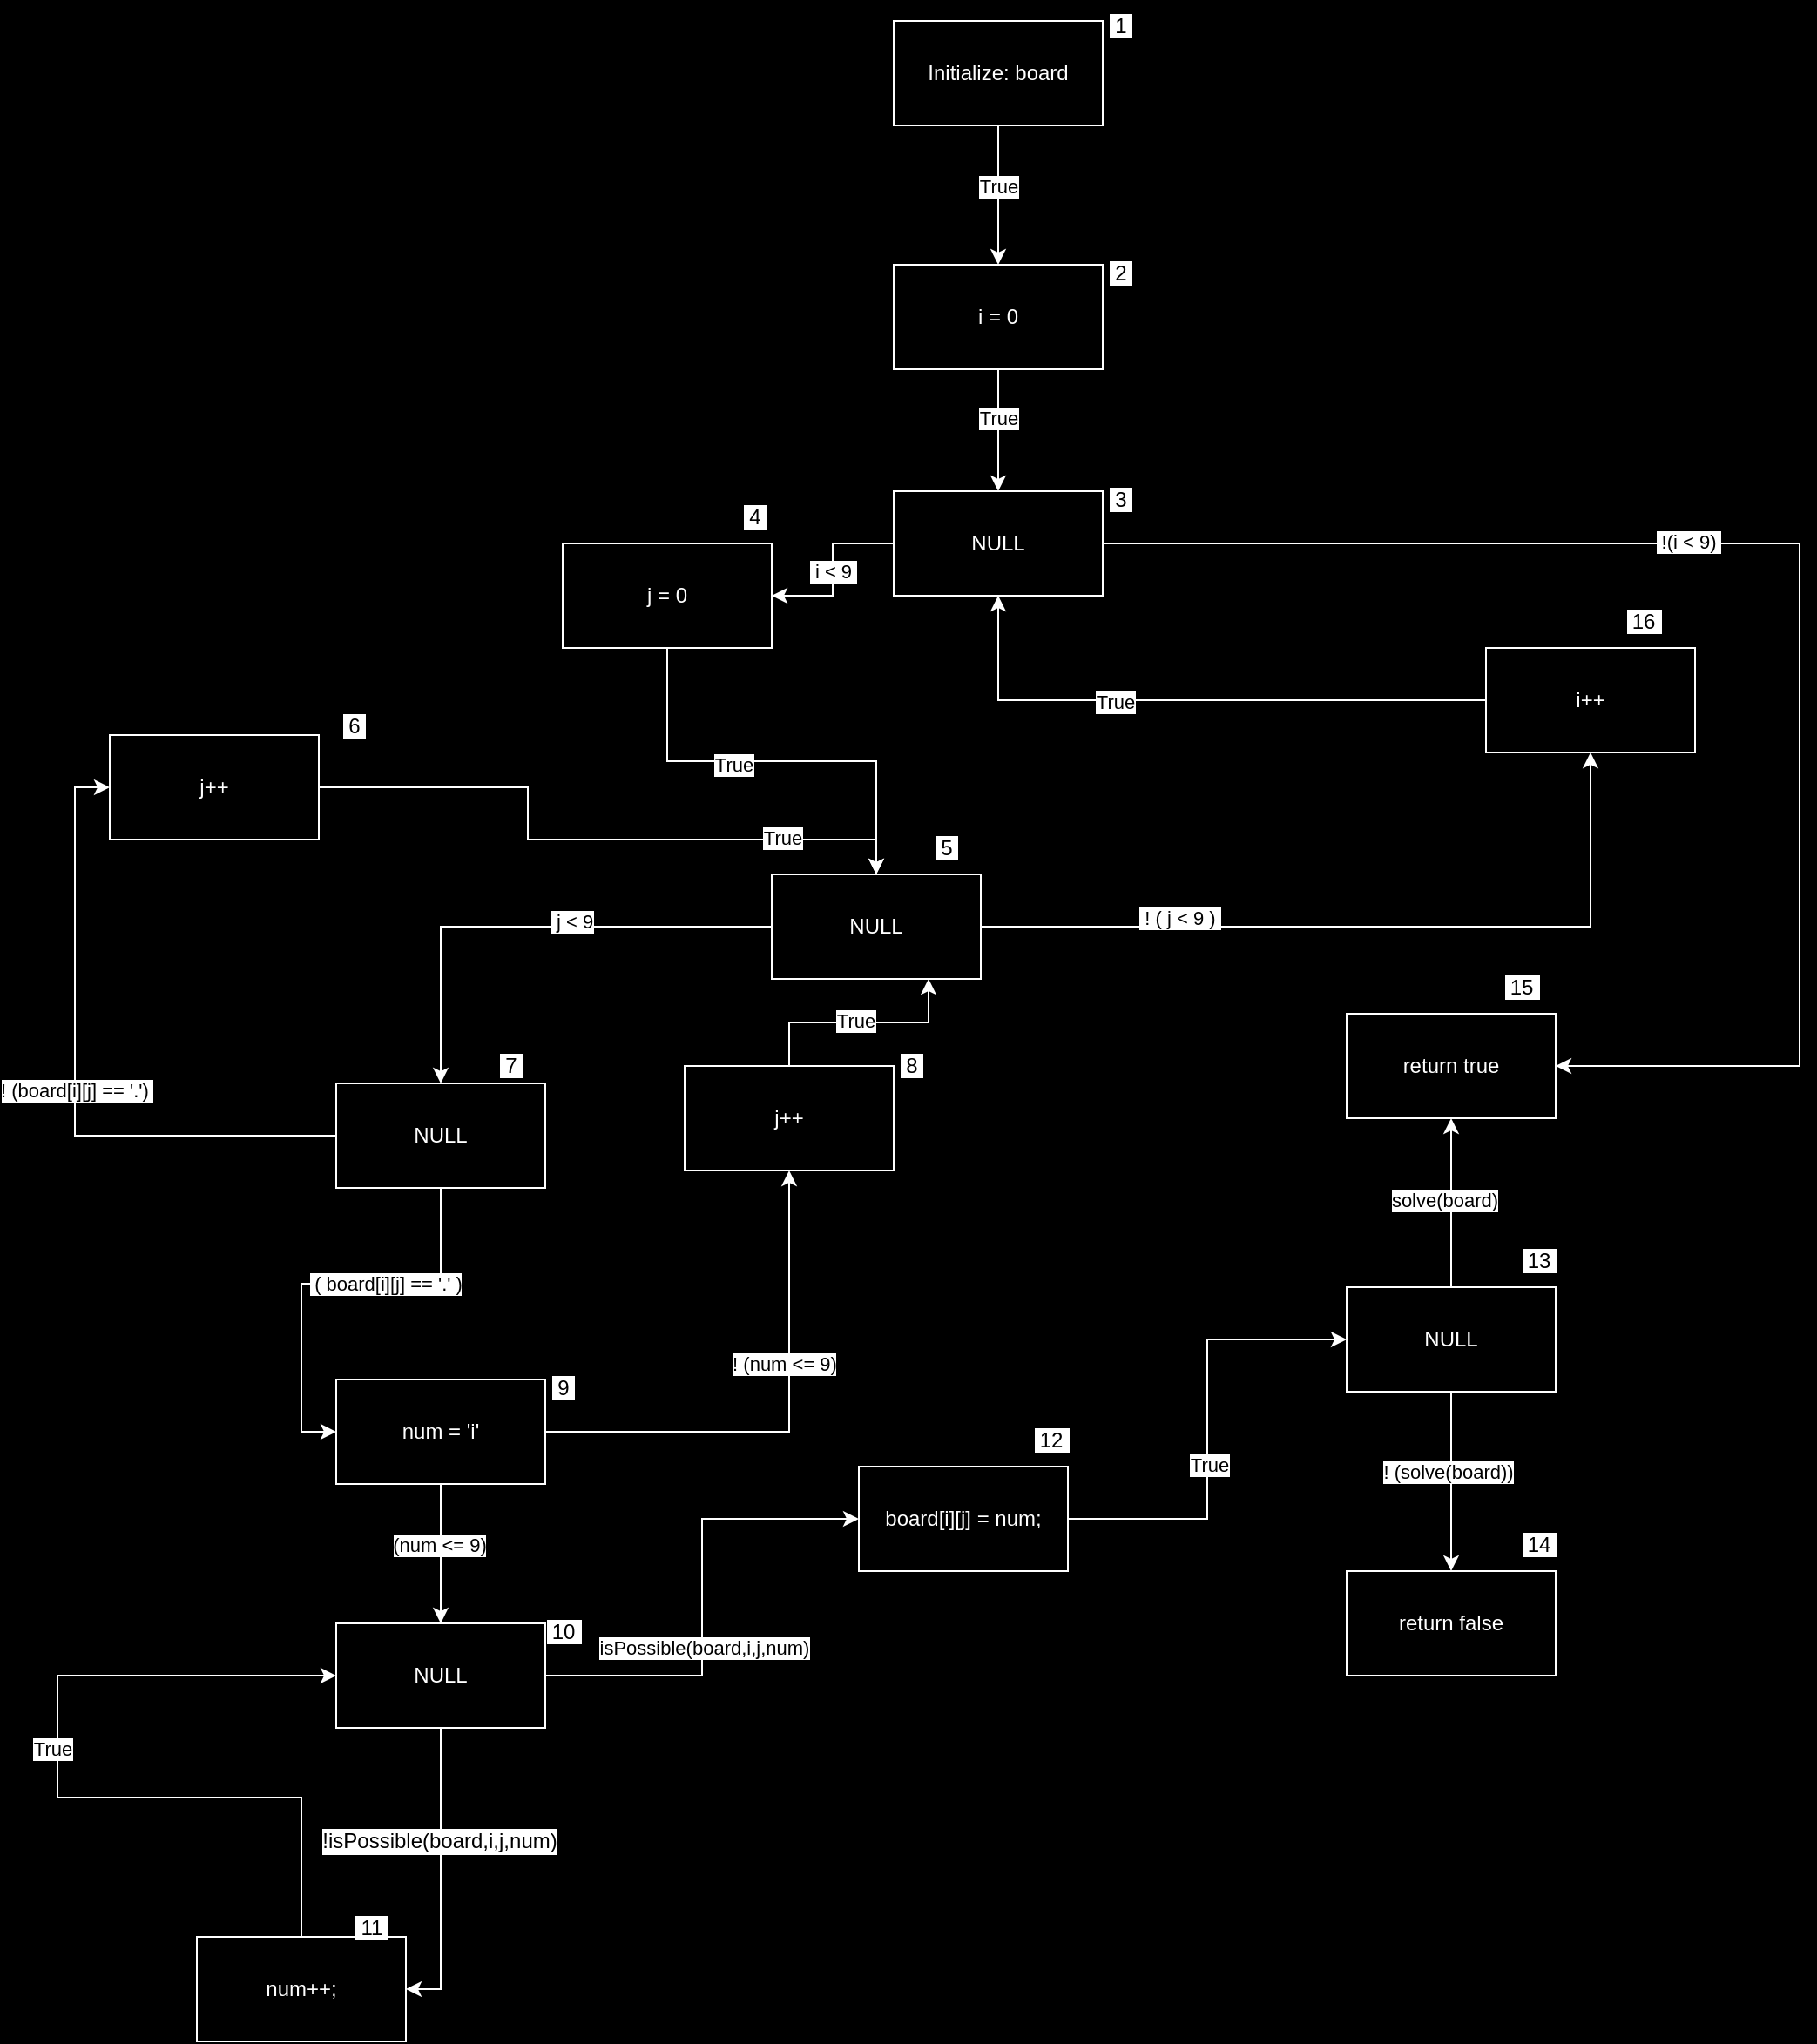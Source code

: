 <mxfile version="24.3.1" type="device">
  <diagram name="Página-1" id="ehix084fynhH_y8GmIC4">
    <mxGraphModel dx="1060" dy="718" grid="1" gridSize="10" guides="1" tooltips="1" connect="1" arrows="1" fold="1" page="1" pageScale="1" pageWidth="1169" pageHeight="1654" background="#000000" math="0" shadow="0">
      <root>
        <mxCell id="0" />
        <mxCell id="1" parent="0" />
        <mxCell id="0HYdjBVHhcaTYcicsQgm-4" style="edgeStyle=orthogonalEdgeStyle;rounded=0;orthogonalLoop=1;jettySize=auto;html=1;exitX=0.5;exitY=1;exitDx=0;exitDy=0;entryX=0.5;entryY=0;entryDx=0;entryDy=0;strokeColor=#FFFFFF;" edge="1" parent="1" source="0HYdjBVHhcaTYcicsQgm-1" target="0HYdjBVHhcaTYcicsQgm-2">
          <mxGeometry relative="1" as="geometry" />
        </mxCell>
        <mxCell id="0HYdjBVHhcaTYcicsQgm-5" value="True" style="edgeLabel;html=1;align=center;verticalAlign=middle;resizable=0;points=[];" vertex="1" connectable="0" parent="0HYdjBVHhcaTYcicsQgm-4">
          <mxGeometry x="-0.125" y="3" relative="1" as="geometry">
            <mxPoint x="-3" as="offset" />
          </mxGeometry>
        </mxCell>
        <mxCell id="0HYdjBVHhcaTYcicsQgm-1" value="&lt;font color=&quot;#ffffff&quot;&gt;Initialize: board&lt;br&gt;&lt;/font&gt;" style="rounded=0;whiteSpace=wrap;html=1;fillColor=#000000;strokeColor=#FFFFFF;" vertex="1" parent="1">
          <mxGeometry x="540" y="100" width="120" height="60" as="geometry" />
        </mxCell>
        <mxCell id="0HYdjBVHhcaTYcicsQgm-6" style="edgeStyle=orthogonalEdgeStyle;rounded=0;orthogonalLoop=1;jettySize=auto;html=1;entryX=0.5;entryY=0;entryDx=0;entryDy=0;strokeColor=#FFFFFF;" edge="1" parent="1" source="0HYdjBVHhcaTYcicsQgm-2" target="0HYdjBVHhcaTYcicsQgm-3">
          <mxGeometry relative="1" as="geometry" />
        </mxCell>
        <mxCell id="0HYdjBVHhcaTYcicsQgm-7" value="True" style="edgeLabel;html=1;align=center;verticalAlign=middle;resizable=0;points=[];" vertex="1" connectable="0" parent="0HYdjBVHhcaTYcicsQgm-6">
          <mxGeometry x="-0.2" y="-4" relative="1" as="geometry">
            <mxPoint x="4" as="offset" />
          </mxGeometry>
        </mxCell>
        <mxCell id="0HYdjBVHhcaTYcicsQgm-2" value="&lt;font color=&quot;#ffffff&quot;&gt;i = 0&lt;/font&gt;" style="rounded=0;whiteSpace=wrap;html=1;fillColor=#000000;strokeColor=#FFFFFF;" vertex="1" parent="1">
          <mxGeometry x="540" y="240" width="120" height="60" as="geometry" />
        </mxCell>
        <mxCell id="0HYdjBVHhcaTYcicsQgm-9" style="edgeStyle=orthogonalEdgeStyle;rounded=0;orthogonalLoop=1;jettySize=auto;html=1;exitX=0;exitY=0.5;exitDx=0;exitDy=0;entryX=1;entryY=0.5;entryDx=0;entryDy=0;strokeColor=#FFFFFF;" edge="1" parent="1" source="0HYdjBVHhcaTYcicsQgm-3" target="0HYdjBVHhcaTYcicsQgm-8">
          <mxGeometry relative="1" as="geometry" />
        </mxCell>
        <mxCell id="0HYdjBVHhcaTYcicsQgm-10" value="&amp;nbsp;i &amp;lt; 9&amp;nbsp;" style="edgeLabel;html=1;align=center;verticalAlign=middle;resizable=0;points=[];" vertex="1" connectable="0" parent="0HYdjBVHhcaTYcicsQgm-9">
          <mxGeometry x="0.025" relative="1" as="geometry">
            <mxPoint as="offset" />
          </mxGeometry>
        </mxCell>
        <mxCell id="0HYdjBVHhcaTYcicsQgm-12" style="edgeStyle=orthogonalEdgeStyle;rounded=0;orthogonalLoop=1;jettySize=auto;html=1;exitX=1;exitY=0.5;exitDx=0;exitDy=0;entryX=1;entryY=0.5;entryDx=0;entryDy=0;strokeColor=#FFFFFF;" edge="1" parent="1" source="0HYdjBVHhcaTYcicsQgm-3" target="0HYdjBVHhcaTYcicsQgm-56">
          <mxGeometry relative="1" as="geometry">
            <mxPoint x="930" y="400" as="targetPoint" />
            <Array as="points">
              <mxPoint x="1060" y="400" />
              <mxPoint x="1060" y="700" />
            </Array>
          </mxGeometry>
        </mxCell>
        <mxCell id="0HYdjBVHhcaTYcicsQgm-13" value="&amp;nbsp;!(i &amp;lt; 9)&amp;nbsp;" style="edgeLabel;html=1;align=center;verticalAlign=middle;resizable=0;points=[];" vertex="1" connectable="0" parent="0HYdjBVHhcaTYcicsQgm-12">
          <mxGeometry x="-0.2" y="1" relative="1" as="geometry">
            <mxPoint as="offset" />
          </mxGeometry>
        </mxCell>
        <mxCell id="0HYdjBVHhcaTYcicsQgm-3" value="&lt;font color=&quot;#ffffff&quot;&gt;NULL&lt;/font&gt;" style="rounded=0;whiteSpace=wrap;html=1;fillColor=#000000;strokeColor=#FFFFFF;" vertex="1" parent="1">
          <mxGeometry x="540" y="370" width="120" height="60" as="geometry" />
        </mxCell>
        <mxCell id="0HYdjBVHhcaTYcicsQgm-15" style="edgeStyle=orthogonalEdgeStyle;rounded=0;orthogonalLoop=1;jettySize=auto;html=1;exitX=0.5;exitY=1;exitDx=0;exitDy=0;entryX=0.5;entryY=0;entryDx=0;entryDy=0;strokeColor=#FFFFFF;" edge="1" parent="1" source="0HYdjBVHhcaTYcicsQgm-8" target="0HYdjBVHhcaTYcicsQgm-14">
          <mxGeometry relative="1" as="geometry" />
        </mxCell>
        <mxCell id="0HYdjBVHhcaTYcicsQgm-22" value="True" style="edgeLabel;html=1;align=center;verticalAlign=middle;resizable=0;points=[];" vertex="1" connectable="0" parent="0HYdjBVHhcaTYcicsQgm-15">
          <mxGeometry x="-0.176" y="-1" relative="1" as="geometry">
            <mxPoint y="1" as="offset" />
          </mxGeometry>
        </mxCell>
        <mxCell id="0HYdjBVHhcaTYcicsQgm-8" value="&lt;font color=&quot;#ffffff&quot;&gt;j = 0&lt;/font&gt;" style="rounded=0;whiteSpace=wrap;html=1;fillColor=#000000;strokeColor=#FFFFFF;" vertex="1" parent="1">
          <mxGeometry x="350" y="400" width="120" height="60" as="geometry" />
        </mxCell>
        <mxCell id="0HYdjBVHhcaTYcicsQgm-18" style="edgeStyle=orthogonalEdgeStyle;rounded=0;orthogonalLoop=1;jettySize=auto;html=1;entryX=0.5;entryY=1;entryDx=0;entryDy=0;strokeColor=#FFFFFF;" edge="1" parent="1" source="0HYdjBVHhcaTYcicsQgm-14" target="0HYdjBVHhcaTYcicsQgm-38">
          <mxGeometry relative="1" as="geometry">
            <Array as="points">
              <mxPoint x="940" y="620" />
            </Array>
          </mxGeometry>
        </mxCell>
        <mxCell id="0HYdjBVHhcaTYcicsQgm-19" value="&amp;nbsp;! ( j &amp;lt; 9 )&amp;nbsp;" style="edgeLabel;html=1;align=center;verticalAlign=middle;resizable=0;points=[];" vertex="1" connectable="0" parent="0HYdjBVHhcaTYcicsQgm-18">
          <mxGeometry x="-0.494" y="5" relative="1" as="geometry">
            <mxPoint as="offset" />
          </mxGeometry>
        </mxCell>
        <mxCell id="0HYdjBVHhcaTYcicsQgm-20" style="edgeStyle=orthogonalEdgeStyle;rounded=0;orthogonalLoop=1;jettySize=auto;html=1;entryX=0.5;entryY=0;entryDx=0;entryDy=0;strokeColor=#FFFFFF;" edge="1" parent="1" source="0HYdjBVHhcaTYcicsQgm-14" target="0HYdjBVHhcaTYcicsQgm-16">
          <mxGeometry relative="1" as="geometry" />
        </mxCell>
        <mxCell id="0HYdjBVHhcaTYcicsQgm-21" value="&amp;nbsp;j &amp;lt; 9" style="edgeLabel;html=1;align=center;verticalAlign=middle;resizable=0;points=[];" vertex="1" connectable="0" parent="0HYdjBVHhcaTYcicsQgm-20">
          <mxGeometry x="-0.176" y="-3" relative="1" as="geometry">
            <mxPoint as="offset" />
          </mxGeometry>
        </mxCell>
        <mxCell id="0HYdjBVHhcaTYcicsQgm-14" value="&lt;font color=&quot;#ffffff&quot;&gt;NULL&lt;/font&gt;" style="rounded=0;whiteSpace=wrap;html=1;fillColor=#000000;strokeColor=#FFFFFF;" vertex="1" parent="1">
          <mxGeometry x="470" y="590" width="120" height="60" as="geometry" />
        </mxCell>
        <mxCell id="0HYdjBVHhcaTYcicsQgm-24" style="edgeStyle=orthogonalEdgeStyle;rounded=0;orthogonalLoop=1;jettySize=auto;html=1;entryX=0;entryY=0.5;entryDx=0;entryDy=0;strokeColor=#FFFFFF;" edge="1" parent="1" source="0HYdjBVHhcaTYcicsQgm-16" target="0HYdjBVHhcaTYcicsQgm-26">
          <mxGeometry relative="1" as="geometry">
            <mxPoint x="310" y="660" as="targetPoint" />
          </mxGeometry>
        </mxCell>
        <mxCell id="0HYdjBVHhcaTYcicsQgm-27" value="&amp;nbsp;( board[i][j] == &#39;.&#39; )" style="edgeLabel;html=1;align=center;verticalAlign=middle;resizable=0;points=[];" vertex="1" connectable="0" parent="0HYdjBVHhcaTYcicsQgm-24">
          <mxGeometry x="0.056" y="5" relative="1" as="geometry">
            <mxPoint x="39" y="-5" as="offset" />
          </mxGeometry>
        </mxCell>
        <mxCell id="0HYdjBVHhcaTYcicsQgm-63" style="edgeStyle=orthogonalEdgeStyle;rounded=0;orthogonalLoop=1;jettySize=auto;html=1;entryX=0;entryY=0.5;entryDx=0;entryDy=0;strokeColor=#FFFFFF;" edge="1" parent="1" source="0HYdjBVHhcaTYcicsQgm-16" target="0HYdjBVHhcaTYcicsQgm-62">
          <mxGeometry relative="1" as="geometry" />
        </mxCell>
        <mxCell id="0HYdjBVHhcaTYcicsQgm-64" value="! (board[i][j] == &#39;.&#39;)&amp;nbsp;" style="edgeLabel;html=1;align=center;verticalAlign=middle;resizable=0;points=[];" vertex="1" connectable="0" parent="0HYdjBVHhcaTYcicsQgm-63">
          <mxGeometry x="-0.048" y="-1" relative="1" as="geometry">
            <mxPoint as="offset" />
          </mxGeometry>
        </mxCell>
        <mxCell id="0HYdjBVHhcaTYcicsQgm-16" value="&lt;font color=&quot;#ffffff&quot;&gt;NULL&lt;/font&gt;" style="rounded=0;whiteSpace=wrap;html=1;fillColor=#000000;strokeColor=#FFFFFF;" vertex="1" parent="1">
          <mxGeometry x="220" y="710" width="120" height="60" as="geometry" />
        </mxCell>
        <mxCell id="0HYdjBVHhcaTYcicsQgm-30" style="edgeStyle=orthogonalEdgeStyle;rounded=0;orthogonalLoop=1;jettySize=auto;html=1;entryX=0.5;entryY=0;entryDx=0;entryDy=0;strokeColor=#FFFFFF;" edge="1" parent="1" source="0HYdjBVHhcaTYcicsQgm-26" target="0HYdjBVHhcaTYcicsQgm-29">
          <mxGeometry relative="1" as="geometry" />
        </mxCell>
        <mxCell id="0HYdjBVHhcaTYcicsQgm-31" value="(num &amp;lt;= 9)" style="edgeLabel;html=1;align=center;verticalAlign=middle;resizable=0;points=[];" vertex="1" connectable="0" parent="0HYdjBVHhcaTYcicsQgm-30">
          <mxGeometry x="-0.127" y="-1" relative="1" as="geometry">
            <mxPoint as="offset" />
          </mxGeometry>
        </mxCell>
        <mxCell id="0HYdjBVHhcaTYcicsQgm-34" style="edgeStyle=orthogonalEdgeStyle;rounded=0;orthogonalLoop=1;jettySize=auto;html=1;entryX=0.5;entryY=1;entryDx=0;entryDy=0;strokeColor=#FFFFFF;" edge="1" parent="1" source="0HYdjBVHhcaTYcicsQgm-26" target="0HYdjBVHhcaTYcicsQgm-33">
          <mxGeometry relative="1" as="geometry" />
        </mxCell>
        <mxCell id="0HYdjBVHhcaTYcicsQgm-35" value="! (num &amp;lt;= 9)" style="edgeLabel;html=1;align=center;verticalAlign=middle;resizable=0;points=[];" vertex="1" connectable="0" parent="0HYdjBVHhcaTYcicsQgm-34">
          <mxGeometry x="0.239" y="3" relative="1" as="geometry">
            <mxPoint as="offset" />
          </mxGeometry>
        </mxCell>
        <mxCell id="0HYdjBVHhcaTYcicsQgm-26" value="&lt;font color=&quot;#ffffff&quot;&gt;num = &#39;i&#39;&lt;/font&gt;" style="rounded=0;whiteSpace=wrap;html=1;fillColor=#000000;strokeColor=#FFFFFF;" vertex="1" parent="1">
          <mxGeometry x="220" y="880" width="120" height="60" as="geometry" />
        </mxCell>
        <mxCell id="0HYdjBVHhcaTYcicsQgm-46" style="edgeStyle=orthogonalEdgeStyle;rounded=0;orthogonalLoop=1;jettySize=auto;html=1;entryX=0;entryY=0.5;entryDx=0;entryDy=0;strokeColor=#FFFFFF;" edge="1" parent="1" source="0HYdjBVHhcaTYcicsQgm-29" target="0HYdjBVHhcaTYcicsQgm-44">
          <mxGeometry relative="1" as="geometry" />
        </mxCell>
        <mxCell id="0HYdjBVHhcaTYcicsQgm-47" value="isPossible(board,i,j,num)" style="edgeLabel;html=1;align=center;verticalAlign=middle;resizable=0;points=[];" vertex="1" connectable="0" parent="0HYdjBVHhcaTYcicsQgm-46">
          <mxGeometry x="-0.213" y="-1" relative="1" as="geometry">
            <mxPoint as="offset" />
          </mxGeometry>
        </mxCell>
        <mxCell id="0HYdjBVHhcaTYcicsQgm-49" style="edgeStyle=orthogonalEdgeStyle;rounded=0;orthogonalLoop=1;jettySize=auto;html=1;entryX=1;entryY=0.5;entryDx=0;entryDy=0;strokeColor=#FFFFFF;" edge="1" parent="1" source="0HYdjBVHhcaTYcicsQgm-29" target="0HYdjBVHhcaTYcicsQgm-48">
          <mxGeometry relative="1" as="geometry" />
        </mxCell>
        <mxCell id="0HYdjBVHhcaTYcicsQgm-52" value="&lt;font style=&quot;font-size: 12px;&quot;&gt;!isPossible(board,i,j,num)&lt;/font&gt;" style="edgeLabel;html=1;align=center;verticalAlign=middle;resizable=0;points=[];" vertex="1" connectable="0" parent="0HYdjBVHhcaTYcicsQgm-49">
          <mxGeometry x="-0.242" y="-1" relative="1" as="geometry">
            <mxPoint as="offset" />
          </mxGeometry>
        </mxCell>
        <mxCell id="0HYdjBVHhcaTYcicsQgm-29" value="&lt;font color=&quot;#ffffff&quot;&gt;NULL&lt;/font&gt;" style="rounded=0;whiteSpace=wrap;html=1;fillColor=#000000;strokeColor=#FFFFFF;" vertex="1" parent="1">
          <mxGeometry x="220" y="1020" width="120" height="60" as="geometry" />
        </mxCell>
        <mxCell id="0HYdjBVHhcaTYcicsQgm-36" style="edgeStyle=orthogonalEdgeStyle;rounded=0;orthogonalLoop=1;jettySize=auto;html=1;exitX=0.5;exitY=0;exitDx=0;exitDy=0;strokeColor=#FFFFFF;entryX=0.75;entryY=1;entryDx=0;entryDy=0;" edge="1" parent="1" source="0HYdjBVHhcaTYcicsQgm-33" target="0HYdjBVHhcaTYcicsQgm-14">
          <mxGeometry relative="1" as="geometry" />
        </mxCell>
        <mxCell id="0HYdjBVHhcaTYcicsQgm-37" value="True" style="edgeLabel;html=1;align=center;verticalAlign=middle;resizable=0;points=[];" vertex="1" connectable="0" parent="0HYdjBVHhcaTYcicsQgm-36">
          <mxGeometry x="-0.041" y="1" relative="1" as="geometry">
            <mxPoint as="offset" />
          </mxGeometry>
        </mxCell>
        <mxCell id="0HYdjBVHhcaTYcicsQgm-33" value="&lt;font color=&quot;#ffffff&quot;&gt;j++&lt;/font&gt;" style="rounded=0;whiteSpace=wrap;html=1;fillColor=#000000;strokeColor=#FFFFFF;" vertex="1" parent="1">
          <mxGeometry x="420" y="700" width="120" height="60" as="geometry" />
        </mxCell>
        <mxCell id="0HYdjBVHhcaTYcicsQgm-39" style="edgeStyle=orthogonalEdgeStyle;rounded=0;orthogonalLoop=1;jettySize=auto;html=1;entryX=0.5;entryY=1;entryDx=0;entryDy=0;strokeColor=#FFFFFF;" edge="1" parent="1" source="0HYdjBVHhcaTYcicsQgm-38" target="0HYdjBVHhcaTYcicsQgm-3">
          <mxGeometry relative="1" as="geometry" />
        </mxCell>
        <mxCell id="0HYdjBVHhcaTYcicsQgm-40" value="True" style="edgeLabel;html=1;align=center;verticalAlign=middle;resizable=0;points=[];" vertex="1" connectable="0" parent="0HYdjBVHhcaTYcicsQgm-39">
          <mxGeometry x="0.253" y="1" relative="1" as="geometry">
            <mxPoint as="offset" />
          </mxGeometry>
        </mxCell>
        <mxCell id="0HYdjBVHhcaTYcicsQgm-38" value="&lt;font color=&quot;#ffffff&quot;&gt;i++&lt;/font&gt;" style="rounded=0;whiteSpace=wrap;html=1;fillColor=#000000;strokeColor=#FFFFFF;" vertex="1" parent="1">
          <mxGeometry x="880" y="460" width="120" height="60" as="geometry" />
        </mxCell>
        <mxCell id="0HYdjBVHhcaTYcicsQgm-54" style="edgeStyle=orthogonalEdgeStyle;rounded=0;orthogonalLoop=1;jettySize=auto;html=1;entryX=0;entryY=0.5;entryDx=0;entryDy=0;strokeColor=#FFFFFF;" edge="1" parent="1" source="0HYdjBVHhcaTYcicsQgm-44" target="0HYdjBVHhcaTYcicsQgm-53">
          <mxGeometry relative="1" as="geometry" />
        </mxCell>
        <mxCell id="0HYdjBVHhcaTYcicsQgm-55" value="True" style="edgeLabel;html=1;align=center;verticalAlign=middle;resizable=0;points=[];" vertex="1" connectable="0" parent="0HYdjBVHhcaTYcicsQgm-54">
          <mxGeometry x="-0.157" y="-1" relative="1" as="geometry">
            <mxPoint as="offset" />
          </mxGeometry>
        </mxCell>
        <mxCell id="0HYdjBVHhcaTYcicsQgm-44" value="&lt;font color=&quot;#ffffff&quot;&gt;board[i][j] = num;&lt;/font&gt;" style="rounded=0;whiteSpace=wrap;html=1;fillColor=#000000;strokeColor=#FFFFFF;" vertex="1" parent="1">
          <mxGeometry x="520" y="930" width="120" height="60" as="geometry" />
        </mxCell>
        <mxCell id="0HYdjBVHhcaTYcicsQgm-50" style="edgeStyle=orthogonalEdgeStyle;rounded=0;orthogonalLoop=1;jettySize=auto;html=1;entryX=0;entryY=0.5;entryDx=0;entryDy=0;strokeColor=#FFFFFF;" edge="1" parent="1" source="0HYdjBVHhcaTYcicsQgm-48" target="0HYdjBVHhcaTYcicsQgm-29">
          <mxGeometry relative="1" as="geometry">
            <Array as="points">
              <mxPoint x="200" y="1120" />
              <mxPoint x="60" y="1120" />
              <mxPoint x="60" y="1050" />
            </Array>
          </mxGeometry>
        </mxCell>
        <mxCell id="0HYdjBVHhcaTYcicsQgm-51" value="True" style="edgeLabel;html=1;align=center;verticalAlign=middle;resizable=0;points=[];" vertex="1" connectable="0" parent="0HYdjBVHhcaTYcicsQgm-50">
          <mxGeometry x="0.106" y="3" relative="1" as="geometry">
            <mxPoint y="1" as="offset" />
          </mxGeometry>
        </mxCell>
        <mxCell id="0HYdjBVHhcaTYcicsQgm-48" value="&lt;font color=&quot;#ffffff&quot;&gt;num++;&lt;/font&gt;" style="rounded=0;whiteSpace=wrap;html=1;fillColor=#000000;strokeColor=#FFFFFF;" vertex="1" parent="1">
          <mxGeometry x="140" y="1200" width="120" height="60" as="geometry" />
        </mxCell>
        <mxCell id="0HYdjBVHhcaTYcicsQgm-57" style="edgeStyle=orthogonalEdgeStyle;rounded=0;orthogonalLoop=1;jettySize=auto;html=1;entryX=0.5;entryY=1;entryDx=0;entryDy=0;strokeColor=#FFFFFF;" edge="1" parent="1" source="0HYdjBVHhcaTYcicsQgm-53" target="0HYdjBVHhcaTYcicsQgm-56">
          <mxGeometry relative="1" as="geometry" />
        </mxCell>
        <mxCell id="0HYdjBVHhcaTYcicsQgm-60" value="solve(board)" style="edgeLabel;html=1;align=center;verticalAlign=middle;resizable=0;points=[];" vertex="1" connectable="0" parent="0HYdjBVHhcaTYcicsQgm-57">
          <mxGeometry x="0.043" y="4" relative="1" as="geometry">
            <mxPoint as="offset" />
          </mxGeometry>
        </mxCell>
        <mxCell id="0HYdjBVHhcaTYcicsQgm-59" style="edgeStyle=orthogonalEdgeStyle;rounded=0;orthogonalLoop=1;jettySize=auto;html=1;entryX=0.5;entryY=0;entryDx=0;entryDy=0;strokeColor=#FFFFFF;" edge="1" parent="1" source="0HYdjBVHhcaTYcicsQgm-53" target="0HYdjBVHhcaTYcicsQgm-58">
          <mxGeometry relative="1" as="geometry" />
        </mxCell>
        <mxCell id="0HYdjBVHhcaTYcicsQgm-61" value="! (solve(board))" style="edgeLabel;html=1;align=center;verticalAlign=middle;resizable=0;points=[];" vertex="1" connectable="0" parent="0HYdjBVHhcaTYcicsQgm-59">
          <mxGeometry x="-0.117" y="-2" relative="1" as="geometry">
            <mxPoint as="offset" />
          </mxGeometry>
        </mxCell>
        <mxCell id="0HYdjBVHhcaTYcicsQgm-53" value="&lt;font color=&quot;#ffffff&quot;&gt;NULL&lt;/font&gt;" style="rounded=0;whiteSpace=wrap;html=1;fillColor=#000000;strokeColor=#FFFFFF;" vertex="1" parent="1">
          <mxGeometry x="800" y="827" width="120" height="60" as="geometry" />
        </mxCell>
        <mxCell id="0HYdjBVHhcaTYcicsQgm-56" value="&lt;font color=&quot;#ffffff&quot;&gt;return true&lt;/font&gt;" style="rounded=0;whiteSpace=wrap;html=1;fillColor=#000000;strokeColor=#FFFFFF;" vertex="1" parent="1">
          <mxGeometry x="800" y="670" width="120" height="60" as="geometry" />
        </mxCell>
        <mxCell id="0HYdjBVHhcaTYcicsQgm-58" value="&lt;font color=&quot;#ffffff&quot;&gt;return false&lt;/font&gt;" style="rounded=0;whiteSpace=wrap;html=1;fillColor=#000000;strokeColor=#FFFFFF;" vertex="1" parent="1">
          <mxGeometry x="800" y="990" width="120" height="60" as="geometry" />
        </mxCell>
        <mxCell id="0HYdjBVHhcaTYcicsQgm-65" style="edgeStyle=orthogonalEdgeStyle;rounded=0;orthogonalLoop=1;jettySize=auto;html=1;strokeColor=#FFFFFF;" edge="1" parent="1" source="0HYdjBVHhcaTYcicsQgm-62">
          <mxGeometry relative="1" as="geometry">
            <mxPoint x="530" y="590" as="targetPoint" />
            <Array as="points">
              <mxPoint x="330" y="540" />
              <mxPoint x="330" y="570" />
              <mxPoint x="530" y="570" />
            </Array>
          </mxGeometry>
        </mxCell>
        <mxCell id="0HYdjBVHhcaTYcicsQgm-66" value="True" style="edgeLabel;html=1;align=center;verticalAlign=middle;resizable=0;points=[];" vertex="1" connectable="0" parent="0HYdjBVHhcaTYcicsQgm-65">
          <mxGeometry x="0.6" y="1" relative="1" as="geometry">
            <mxPoint as="offset" />
          </mxGeometry>
        </mxCell>
        <mxCell id="0HYdjBVHhcaTYcicsQgm-62" value="&lt;font color=&quot;#ffffff&quot;&gt;j++&lt;/font&gt;" style="rounded=0;whiteSpace=wrap;html=1;fillColor=#000000;strokeColor=#FFFFFF;" vertex="1" parent="1">
          <mxGeometry x="90" y="510" width="120" height="60" as="geometry" />
        </mxCell>
        <mxCell id="0HYdjBVHhcaTYcicsQgm-70" value="&lt;span style=&quot;background-color: rgb(255, 255, 255);&quot;&gt;&amp;nbsp;1&amp;nbsp;&lt;/span&gt;" style="text;html=1;align=center;verticalAlign=middle;resizable=0;points=[];autosize=1;strokeColor=none;fillColor=none;" vertex="1" parent="1">
          <mxGeometry x="650" y="88" width="40" height="30" as="geometry" />
        </mxCell>
        <mxCell id="0HYdjBVHhcaTYcicsQgm-71" value="&lt;span style=&quot;background-color: rgb(255, 255, 255);&quot;&gt;&amp;nbsp;2&amp;nbsp;&lt;/span&gt;" style="text;html=1;align=center;verticalAlign=middle;resizable=0;points=[];autosize=1;strokeColor=none;fillColor=none;" vertex="1" parent="1">
          <mxGeometry x="650" y="230" width="40" height="30" as="geometry" />
        </mxCell>
        <mxCell id="0HYdjBVHhcaTYcicsQgm-72" value="&lt;span style=&quot;background-color: rgb(255, 255, 255);&quot;&gt;&amp;nbsp;3&amp;nbsp;&lt;/span&gt;" style="text;html=1;align=center;verticalAlign=middle;resizable=0;points=[];autosize=1;strokeColor=none;fillColor=none;" vertex="1" parent="1">
          <mxGeometry x="650" y="360" width="40" height="30" as="geometry" />
        </mxCell>
        <mxCell id="0HYdjBVHhcaTYcicsQgm-73" value="&lt;span style=&quot;background-color: rgb(255, 255, 255);&quot;&gt;&amp;nbsp;4&amp;nbsp;&lt;/span&gt;" style="text;html=1;align=center;verticalAlign=middle;resizable=0;points=[];autosize=1;strokeColor=none;fillColor=none;" vertex="1" parent="1">
          <mxGeometry x="440" y="370" width="40" height="30" as="geometry" />
        </mxCell>
        <mxCell id="0HYdjBVHhcaTYcicsQgm-74" value="&lt;span style=&quot;background-color: rgb(255, 255, 255);&quot;&gt;&amp;nbsp;5&amp;nbsp;&lt;/span&gt;" style="text;html=1;align=center;verticalAlign=middle;resizable=0;points=[];autosize=1;strokeColor=none;fillColor=none;" vertex="1" parent="1">
          <mxGeometry x="550" y="560" width="40" height="30" as="geometry" />
        </mxCell>
        <mxCell id="0HYdjBVHhcaTYcicsQgm-75" value="&lt;span style=&quot;background-color: rgb(255, 255, 255);&quot;&gt;&amp;nbsp;6&amp;nbsp;&lt;/span&gt;" style="text;html=1;align=center;verticalAlign=middle;resizable=0;points=[];autosize=1;strokeColor=none;fillColor=none;" vertex="1" parent="1">
          <mxGeometry x="210" y="490" width="40" height="30" as="geometry" />
        </mxCell>
        <mxCell id="0HYdjBVHhcaTYcicsQgm-76" value="&lt;span style=&quot;background-color: rgb(255, 255, 255);&quot;&gt;&amp;nbsp;7&amp;nbsp;&lt;/span&gt;" style="text;html=1;align=center;verticalAlign=middle;resizable=0;points=[];autosize=1;strokeColor=none;fillColor=none;" vertex="1" parent="1">
          <mxGeometry x="300" y="685" width="40" height="30" as="geometry" />
        </mxCell>
        <mxCell id="0HYdjBVHhcaTYcicsQgm-77" value="&lt;span style=&quot;background-color: rgb(255, 255, 255);&quot;&gt;&amp;nbsp;8&amp;nbsp;&lt;/span&gt;" style="text;html=1;align=center;verticalAlign=middle;resizable=0;points=[];autosize=1;strokeColor=none;fillColor=none;" vertex="1" parent="1">
          <mxGeometry x="530" y="685" width="40" height="30" as="geometry" />
        </mxCell>
        <mxCell id="0HYdjBVHhcaTYcicsQgm-78" value="&lt;span style=&quot;background-color: rgb(255, 255, 255);&quot;&gt;&amp;nbsp;9&amp;nbsp;&lt;/span&gt;" style="text;html=1;align=center;verticalAlign=middle;resizable=0;points=[];autosize=1;strokeColor=none;fillColor=none;" vertex="1" parent="1">
          <mxGeometry x="330" y="870" width="40" height="30" as="geometry" />
        </mxCell>
        <mxCell id="0HYdjBVHhcaTYcicsQgm-79" value="&lt;span style=&quot;background-color: rgb(255, 255, 255);&quot;&gt;&amp;nbsp;10&amp;nbsp;&lt;/span&gt;" style="text;html=1;align=center;verticalAlign=middle;resizable=0;points=[];autosize=1;strokeColor=none;fillColor=none;" vertex="1" parent="1">
          <mxGeometry x="330" y="1010" width="40" height="30" as="geometry" />
        </mxCell>
        <mxCell id="0HYdjBVHhcaTYcicsQgm-80" value="&lt;span style=&quot;background-color: rgb(255, 255, 255);&quot;&gt;&amp;nbsp;11&amp;nbsp;&lt;/span&gt;" style="text;html=1;align=center;verticalAlign=middle;resizable=0;points=[];autosize=1;strokeColor=none;fillColor=none;" vertex="1" parent="1">
          <mxGeometry x="220" y="1180" width="40" height="30" as="geometry" />
        </mxCell>
        <mxCell id="0HYdjBVHhcaTYcicsQgm-81" value="&lt;span style=&quot;background-color: rgb(255, 255, 255);&quot;&gt;&amp;nbsp;12&amp;nbsp;&lt;/span&gt;" style="text;html=1;align=center;verticalAlign=middle;resizable=0;points=[];autosize=1;strokeColor=none;fillColor=none;" vertex="1" parent="1">
          <mxGeometry x="610" y="900" width="40" height="30" as="geometry" />
        </mxCell>
        <mxCell id="0HYdjBVHhcaTYcicsQgm-82" value="&lt;span style=&quot;background-color: rgb(255, 255, 255);&quot;&gt;&amp;nbsp;13&amp;nbsp;&lt;/span&gt;" style="text;html=1;align=center;verticalAlign=middle;resizable=0;points=[];autosize=1;strokeColor=none;fillColor=none;" vertex="1" parent="1">
          <mxGeometry x="890" y="797" width="40" height="30" as="geometry" />
        </mxCell>
        <mxCell id="0HYdjBVHhcaTYcicsQgm-83" value="&lt;span style=&quot;background-color: rgb(255, 255, 255);&quot;&gt;&amp;nbsp;14&amp;nbsp;&lt;/span&gt;" style="text;html=1;align=center;verticalAlign=middle;resizable=0;points=[];autosize=1;strokeColor=none;fillColor=none;" vertex="1" parent="1">
          <mxGeometry x="890" y="960" width="40" height="30" as="geometry" />
        </mxCell>
        <mxCell id="0HYdjBVHhcaTYcicsQgm-84" value="&lt;span style=&quot;background-color: rgb(255, 255, 255);&quot;&gt;&amp;nbsp;15&amp;nbsp;&lt;/span&gt;" style="text;html=1;align=center;verticalAlign=middle;resizable=0;points=[];autosize=1;strokeColor=none;fillColor=none;" vertex="1" parent="1">
          <mxGeometry x="880" y="640" width="40" height="30" as="geometry" />
        </mxCell>
        <mxCell id="0HYdjBVHhcaTYcicsQgm-85" value="&lt;span style=&quot;background-color: rgb(255, 255, 255);&quot;&gt;&amp;nbsp;16&amp;nbsp;&lt;/span&gt;" style="text;html=1;align=center;verticalAlign=middle;resizable=0;points=[];autosize=1;strokeColor=none;fillColor=none;" vertex="1" parent="1">
          <mxGeometry x="950" y="430" width="40" height="30" as="geometry" />
        </mxCell>
      </root>
    </mxGraphModel>
  </diagram>
</mxfile>
